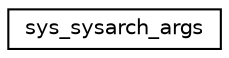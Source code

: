 digraph "Graphical Class Hierarchy"
{
 // LATEX_PDF_SIZE
  edge [fontname="Helvetica",fontsize="10",labelfontname="Helvetica",labelfontsize="10"];
  node [fontname="Helvetica",fontsize="10",shape=record];
  rankdir="LR";
  Node0 [label="sys_sysarch_args",height=0.2,width=0.4,color="black", fillcolor="white", style="filled",URL="$structsys__sysarch__args.html",tooltip=" "];
}
